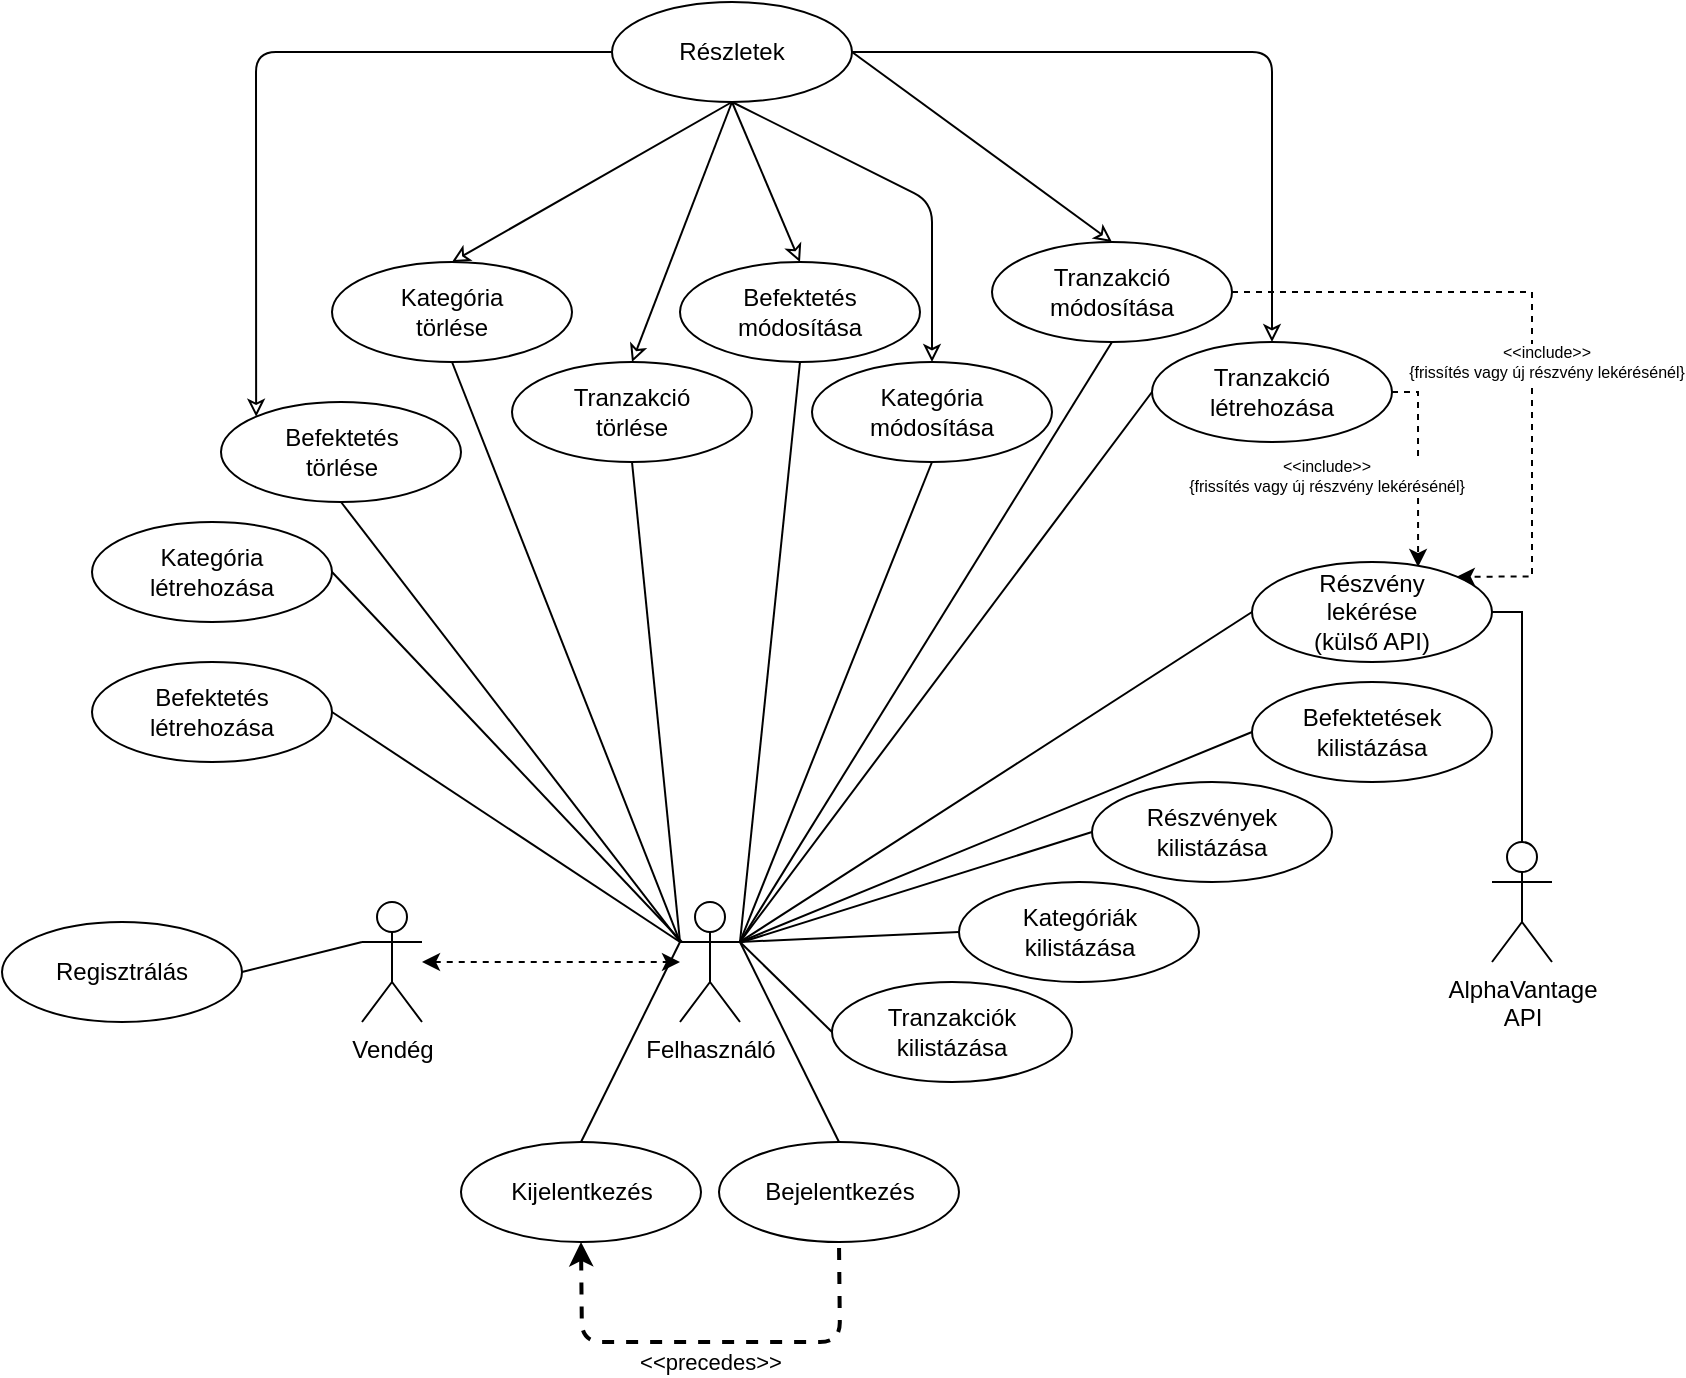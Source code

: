 <mxfile version="13.9.3" type="device"><diagram id="q2IQ5jdvF42SKmzKeFtO" name="Page-1"><mxGraphModel dx="1422" dy="1963" grid="1" gridSize="10" guides="1" tooltips="1" connect="1" arrows="1" fold="1" page="1" pageScale="1" pageWidth="827" pageHeight="1169" math="0" shadow="0"><root><mxCell id="0"/><mxCell id="1" parent="0"/><mxCell id="sCyCkQIcM9OmrSiOWoxN-1" value="Felhasználó" style="shape=umlActor;verticalLabelPosition=bottom;verticalAlign=top;html=1;outlineConnect=0;" vertex="1" parent="1"><mxGeometry x="364" y="390" width="30" height="60" as="geometry"/></mxCell><mxCell id="sCyCkQIcM9OmrSiOWoxN-11" value="" style="edgeStyle=orthogonalEdgeStyle;rounded=0;orthogonalLoop=1;jettySize=auto;html=1;dashed=1;startArrow=classic;startFill=1;" edge="1" parent="1" source="sCyCkQIcM9OmrSiOWoxN-4" target="sCyCkQIcM9OmrSiOWoxN-1"><mxGeometry relative="1" as="geometry"/></mxCell><mxCell id="sCyCkQIcM9OmrSiOWoxN-4" value="Vendég" style="shape=umlActor;verticalLabelPosition=bottom;verticalAlign=top;html=1;outlineConnect=0;" vertex="1" parent="1"><mxGeometry x="205" y="390" width="30" height="60" as="geometry"/></mxCell><mxCell id="sCyCkQIcM9OmrSiOWoxN-6" value="Regisztrálás" style="ellipse;whiteSpace=wrap;html=1;" vertex="1" parent="1"><mxGeometry x="25" y="400" width="120" height="50" as="geometry"/></mxCell><mxCell id="sCyCkQIcM9OmrSiOWoxN-7" value="Bejelentkezés" style="ellipse;whiteSpace=wrap;html=1;" vertex="1" parent="1"><mxGeometry x="383.5" y="510" width="120" height="50" as="geometry"/></mxCell><mxCell id="sCyCkQIcM9OmrSiOWoxN-8" value="Kijelentkezés" style="ellipse;whiteSpace=wrap;html=1;" vertex="1" parent="1"><mxGeometry x="254.5" y="510" width="120" height="50" as="geometry"/></mxCell><mxCell id="sCyCkQIcM9OmrSiOWoxN-9" value="Kategóriák&lt;br&gt;kilistázása" style="ellipse;whiteSpace=wrap;html=1;" vertex="1" parent="1"><mxGeometry x="503.5" y="380" width="120" height="50" as="geometry"/></mxCell><mxCell id="sCyCkQIcM9OmrSiOWoxN-10" value="Tranzakciók kilistázása" style="ellipse;whiteSpace=wrap;html=1;" vertex="1" parent="1"><mxGeometry x="440" y="430" width="120" height="50" as="geometry"/></mxCell><mxCell id="sCyCkQIcM9OmrSiOWoxN-12" value="Részvények&lt;br&gt;kilistázása" style="ellipse;whiteSpace=wrap;html=1;" vertex="1" parent="1"><mxGeometry x="570" y="330" width="120" height="50" as="geometry"/></mxCell><mxCell id="sCyCkQIcM9OmrSiOWoxN-13" value="Befektetések&lt;br&gt;kilistázása" style="ellipse;whiteSpace=wrap;html=1;" vertex="1" parent="1"><mxGeometry x="650" y="280" width="120" height="50" as="geometry"/></mxCell><mxCell id="sCyCkQIcM9OmrSiOWoxN-15" value="" style="endArrow=none;html=1;endFill=0;exitX=1;exitY=0.333;exitDx=0;exitDy=0;exitPerimeter=0;entryX=0;entryY=0.5;entryDx=0;entryDy=0;" edge="1" parent="1" source="sCyCkQIcM9OmrSiOWoxN-1" target="sCyCkQIcM9OmrSiOWoxN-10"><mxGeometry width="50" height="50" relative="1" as="geometry"><mxPoint x="205" y="330" as="sourcePoint"/><mxPoint x="255" y="280" as="targetPoint"/></mxGeometry></mxCell><mxCell id="sCyCkQIcM9OmrSiOWoxN-16" value="" style="endArrow=none;html=1;endFill=0;exitX=1;exitY=0.333;exitDx=0;exitDy=0;exitPerimeter=0;entryX=0;entryY=0.5;entryDx=0;entryDy=0;" edge="1" parent="1" source="sCyCkQIcM9OmrSiOWoxN-1" target="sCyCkQIcM9OmrSiOWoxN-9"><mxGeometry width="50" height="50" relative="1" as="geometry"><mxPoint x="389" y="400" as="sourcePoint"/><mxPoint x="445" y="375" as="targetPoint"/></mxGeometry></mxCell><mxCell id="sCyCkQIcM9OmrSiOWoxN-17" value="" style="endArrow=none;html=1;endFill=0;entryX=0;entryY=0.5;entryDx=0;entryDy=0;" edge="1" parent="1" target="sCyCkQIcM9OmrSiOWoxN-12"><mxGeometry width="50" height="50" relative="1" as="geometry"><mxPoint x="395" y="410" as="sourcePoint"/><mxPoint x="455" y="385" as="targetPoint"/></mxGeometry></mxCell><mxCell id="sCyCkQIcM9OmrSiOWoxN-18" value="" style="endArrow=none;html=1;endFill=0;exitX=1;exitY=0.333;exitDx=0;exitDy=0;exitPerimeter=0;entryX=0;entryY=0.5;entryDx=0;entryDy=0;" edge="1" parent="1" source="sCyCkQIcM9OmrSiOWoxN-1" target="sCyCkQIcM9OmrSiOWoxN-13"><mxGeometry width="50" height="50" relative="1" as="geometry"><mxPoint x="409" y="420" as="sourcePoint"/><mxPoint x="465" y="395" as="targetPoint"/></mxGeometry></mxCell><mxCell id="sCyCkQIcM9OmrSiOWoxN-19" value="" style="endArrow=none;dashed=1;html=1;strokeWidth=2;exitX=0.5;exitY=1;exitDx=0;exitDy=0;entryX=0.5;entryY=1;entryDx=0;entryDy=0;startArrow=classic;startFill=1;" edge="1" parent="1" source="sCyCkQIcM9OmrSiOWoxN-8" target="sCyCkQIcM9OmrSiOWoxN-7"><mxGeometry width="50" height="50" relative="1" as="geometry"><mxPoint x="265" y="690" as="sourcePoint"/><mxPoint x="315" y="640" as="targetPoint"/><Array as="points"><mxPoint x="315" y="610"/><mxPoint x="444" y="610"/></Array></mxGeometry></mxCell><mxCell id="sCyCkQIcM9OmrSiOWoxN-20" value="&amp;lt;&amp;lt;precedes&amp;gt;&amp;gt;" style="edgeLabel;html=1;align=center;verticalAlign=middle;resizable=0;points=[];" vertex="1" connectable="0" parent="sCyCkQIcM9OmrSiOWoxN-19"><mxGeometry x="0.154" y="1" relative="1" as="geometry"><mxPoint x="-18" y="11" as="offset"/></mxGeometry></mxCell><mxCell id="sCyCkQIcM9OmrSiOWoxN-21" value="Kategória&lt;br&gt;létrehozása" style="ellipse;whiteSpace=wrap;html=1;" vertex="1" parent="1"><mxGeometry x="70" y="200" width="120" height="50" as="geometry"/></mxCell><mxCell id="sCyCkQIcM9OmrSiOWoxN-51" style="edgeStyle=orthogonalEdgeStyle;rounded=0;orthogonalLoop=1;jettySize=auto;html=1;startArrow=none;startFill=0;endArrow=classic;endFill=1;entryX=0.692;entryY=0.05;entryDx=0;entryDy=0;exitX=1;exitY=0.5;exitDx=0;exitDy=0;entryPerimeter=0;dashed=1;" edge="1" parent="1" source="sCyCkQIcM9OmrSiOWoxN-22" target="sCyCkQIcM9OmrSiOWoxN-23"><mxGeometry relative="1" as="geometry"><mxPoint x="740" y="210" as="targetPoint"/><Array as="points"><mxPoint x="733" y="135"/></Array></mxGeometry></mxCell><mxCell id="sCyCkQIcM9OmrSiOWoxN-54" value="&amp;lt;&amp;lt;include&amp;gt;&amp;gt;&lt;br style=&quot;font-size: 8px;&quot;&gt;{frissítés vagy új részvény lekérésénél}" style="edgeLabel;html=1;align=center;verticalAlign=middle;resizable=0;points=[];fontSize=8;" vertex="1" connectable="0" parent="sCyCkQIcM9OmrSiOWoxN-51"><mxGeometry x="-0.272" y="-1" relative="1" as="geometry"><mxPoint x="-45.01" y="18.2" as="offset"/></mxGeometry></mxCell><mxCell id="sCyCkQIcM9OmrSiOWoxN-22" value="Tranzakció&lt;br&gt;létrehozása" style="ellipse;whiteSpace=wrap;html=1;" vertex="1" parent="1"><mxGeometry x="600" y="110" width="120" height="50" as="geometry"/></mxCell><mxCell id="sCyCkQIcM9OmrSiOWoxN-23" value="Részvény&lt;br&gt;lekérése&lt;br&gt;(külső API)" style="ellipse;whiteSpace=wrap;html=1;" vertex="1" parent="1"><mxGeometry x="650" y="220" width="120" height="50" as="geometry"/></mxCell><mxCell id="sCyCkQIcM9OmrSiOWoxN-24" value="Befektetés&lt;br&gt;létrehozása" style="ellipse;whiteSpace=wrap;html=1;" vertex="1" parent="1"><mxGeometry x="70" y="270" width="120" height="50" as="geometry"/></mxCell><mxCell id="sCyCkQIcM9OmrSiOWoxN-25" value="" style="endArrow=none;html=1;endFill=0;entryX=0;entryY=0.5;entryDx=0;entryDy=0;exitX=1;exitY=0.333;exitDx=0;exitDy=0;exitPerimeter=0;" edge="1" parent="1" source="sCyCkQIcM9OmrSiOWoxN-1" target="sCyCkQIcM9OmrSiOWoxN-22"><mxGeometry width="50" height="50" relative="1" as="geometry"><mxPoint x="420" y="420" as="sourcePoint"/><mxPoint x="445" y="335" as="targetPoint"/></mxGeometry></mxCell><mxCell id="sCyCkQIcM9OmrSiOWoxN-26" value="" style="endArrow=none;html=1;endFill=0;entryX=1;entryY=0.5;entryDx=0;entryDy=0;" edge="1" parent="1" target="sCyCkQIcM9OmrSiOWoxN-21"><mxGeometry width="50" height="50" relative="1" as="geometry"><mxPoint x="365" y="410" as="sourcePoint"/><mxPoint x="455" y="345" as="targetPoint"/></mxGeometry></mxCell><mxCell id="sCyCkQIcM9OmrSiOWoxN-27" value="" style="endArrow=none;html=1;endFill=0;exitX=1;exitY=0.333;exitDx=0;exitDy=0;exitPerimeter=0;entryX=0;entryY=0.5;entryDx=0;entryDy=0;" edge="1" parent="1" source="sCyCkQIcM9OmrSiOWoxN-1" target="sCyCkQIcM9OmrSiOWoxN-23"><mxGeometry width="50" height="50" relative="1" as="geometry"><mxPoint x="424" y="440" as="sourcePoint"/><mxPoint x="465" y="355" as="targetPoint"/></mxGeometry></mxCell><mxCell id="sCyCkQIcM9OmrSiOWoxN-28" value="" style="endArrow=none;html=1;endFill=0;exitX=0;exitY=0.333;exitDx=0;exitDy=0;exitPerimeter=0;entryX=1;entryY=0.5;entryDx=0;entryDy=0;" edge="1" parent="1" source="sCyCkQIcM9OmrSiOWoxN-1" target="sCyCkQIcM9OmrSiOWoxN-24"><mxGeometry width="50" height="50" relative="1" as="geometry"><mxPoint x="434" y="450" as="sourcePoint"/><mxPoint x="475" y="365" as="targetPoint"/></mxGeometry></mxCell><mxCell id="sCyCkQIcM9OmrSiOWoxN-29" value="" style="endArrow=none;html=1;endFill=0;exitX=0;exitY=0.333;exitDx=0;exitDy=0;exitPerimeter=0;entryX=1;entryY=0.5;entryDx=0;entryDy=0;" edge="1" parent="1" source="sCyCkQIcM9OmrSiOWoxN-4" target="sCyCkQIcM9OmrSiOWoxN-6"><mxGeometry width="50" height="50" relative="1" as="geometry"><mxPoint x="439" y="460" as="sourcePoint"/><mxPoint x="480" y="375" as="targetPoint"/></mxGeometry></mxCell><mxCell id="sCyCkQIcM9OmrSiOWoxN-30" value="" style="endArrow=none;html=1;endFill=0;exitX=0.5;exitY=0;exitDx=0;exitDy=0;entryX=0;entryY=0.333;entryDx=0;entryDy=0;entryPerimeter=0;" edge="1" parent="1" source="sCyCkQIcM9OmrSiOWoxN-8" target="sCyCkQIcM9OmrSiOWoxN-1"><mxGeometry width="50" height="50" relative="1" as="geometry"><mxPoint x="449" y="470" as="sourcePoint"/><mxPoint x="490" y="385" as="targetPoint"/></mxGeometry></mxCell><mxCell id="sCyCkQIcM9OmrSiOWoxN-31" value="" style="endArrow=none;html=1;endFill=0;exitX=0.5;exitY=0;exitDx=0;exitDy=0;entryX=1;entryY=0.333;entryDx=0;entryDy=0;entryPerimeter=0;" edge="1" parent="1" source="sCyCkQIcM9OmrSiOWoxN-7" target="sCyCkQIcM9OmrSiOWoxN-1"><mxGeometry width="50" height="50" relative="1" as="geometry"><mxPoint x="459" y="480" as="sourcePoint"/><mxPoint x="500" y="395" as="targetPoint"/></mxGeometry></mxCell><mxCell id="sCyCkQIcM9OmrSiOWoxN-52" style="edgeStyle=orthogonalEdgeStyle;rounded=0;orthogonalLoop=1;jettySize=auto;html=1;entryX=1;entryY=0;entryDx=0;entryDy=0;startArrow=none;startFill=0;endArrow=classic;endFill=1;exitX=1;exitY=0.5;exitDx=0;exitDy=0;dashed=1;" edge="1" parent="1" source="sCyCkQIcM9OmrSiOWoxN-32" target="sCyCkQIcM9OmrSiOWoxN-23"><mxGeometry relative="1" as="geometry"><Array as="points"><mxPoint x="790" y="85"/><mxPoint x="790" y="228"/></Array></mxGeometry></mxCell><mxCell id="sCyCkQIcM9OmrSiOWoxN-53" value="&amp;lt;&amp;lt;include&amp;gt;&amp;gt;&lt;br style=&quot;font-size: 8px;&quot;&gt;{frissítés vagy új részvény lekérésénél}" style="edgeLabel;html=1;align=center;verticalAlign=middle;resizable=0;points=[];fontSize=8;rotation=0;" vertex="1" connectable="0" parent="sCyCkQIcM9OmrSiOWoxN-52"><mxGeometry x="-0.333" y="-33" relative="1" as="geometry"><mxPoint x="46.67" y="2.0" as="offset"/></mxGeometry></mxCell><mxCell id="sCyCkQIcM9OmrSiOWoxN-32" value="Tranzakció módosítása" style="ellipse;whiteSpace=wrap;html=1;" vertex="1" parent="1"><mxGeometry x="520" y="60" width="120" height="50" as="geometry"/></mxCell><mxCell id="sCyCkQIcM9OmrSiOWoxN-33" value="Tranzakció&lt;br&gt;törlése" style="ellipse;whiteSpace=wrap;html=1;" vertex="1" parent="1"><mxGeometry x="280" y="120" width="120" height="50" as="geometry"/></mxCell><mxCell id="sCyCkQIcM9OmrSiOWoxN-35" value="Kategória&lt;br&gt;módosítása" style="ellipse;whiteSpace=wrap;html=1;" vertex="1" parent="1"><mxGeometry x="430" y="120" width="120" height="50" as="geometry"/></mxCell><mxCell id="sCyCkQIcM9OmrSiOWoxN-36" value="Kategória&lt;br&gt;törlése" style="ellipse;whiteSpace=wrap;html=1;" vertex="1" parent="1"><mxGeometry x="190" y="70" width="120" height="50" as="geometry"/></mxCell><mxCell id="sCyCkQIcM9OmrSiOWoxN-39" value="Befektetés&lt;br&gt;módosítása" style="ellipse;whiteSpace=wrap;html=1;" vertex="1" parent="1"><mxGeometry x="364" y="70" width="120" height="50" as="geometry"/></mxCell><mxCell id="sCyCkQIcM9OmrSiOWoxN-40" value="Befektetés&lt;br&gt;törlése" style="ellipse;whiteSpace=wrap;html=1;" vertex="1" parent="1"><mxGeometry x="134.5" y="140" width="120" height="50" as="geometry"/></mxCell><mxCell id="sCyCkQIcM9OmrSiOWoxN-41" value="" style="endArrow=none;html=1;endFill=0;entryX=0.5;entryY=1;entryDx=0;entryDy=0;exitX=0;exitY=0.333;exitDx=0;exitDy=0;exitPerimeter=0;" edge="1" parent="1" source="sCyCkQIcM9OmrSiOWoxN-1" target="sCyCkQIcM9OmrSiOWoxN-33"><mxGeometry width="50" height="50" relative="1" as="geometry"><mxPoint x="430" y="380" as="sourcePoint"/><mxPoint x="335" y="155.0" as="targetPoint"/></mxGeometry></mxCell><mxCell id="sCyCkQIcM9OmrSiOWoxN-42" value="" style="endArrow=none;html=1;endFill=0;exitX=0;exitY=0.333;exitDx=0;exitDy=0;exitPerimeter=0;entryX=0.5;entryY=1;entryDx=0;entryDy=0;" edge="1" parent="1" source="sCyCkQIcM9OmrSiOWoxN-1" target="sCyCkQIcM9OmrSiOWoxN-36"><mxGeometry width="50" height="50" relative="1" as="geometry"><mxPoint x="384" y="430" as="sourcePoint"/><mxPoint x="345" y="165.0" as="targetPoint"/></mxGeometry></mxCell><mxCell id="sCyCkQIcM9OmrSiOWoxN-44" value="" style="endArrow=none;html=1;endFill=0;exitX=1;exitY=0.333;exitDx=0;exitDy=0;exitPerimeter=0;entryX=0.5;entryY=1;entryDx=0;entryDy=0;" edge="1" parent="1" source="sCyCkQIcM9OmrSiOWoxN-1" target="sCyCkQIcM9OmrSiOWoxN-32"><mxGeometry width="50" height="50" relative="1" as="geometry"><mxPoint x="404" y="420" as="sourcePoint"/><mxPoint x="445" y="155" as="targetPoint"/></mxGeometry></mxCell><mxCell id="sCyCkQIcM9OmrSiOWoxN-45" value="" style="endArrow=none;html=1;endFill=0;exitX=1;exitY=0.333;exitDx=0;exitDy=0;exitPerimeter=0;entryX=0.5;entryY=1;entryDx=0;entryDy=0;" edge="1" parent="1" source="sCyCkQIcM9OmrSiOWoxN-1" target="sCyCkQIcM9OmrSiOWoxN-35"><mxGeometry width="50" height="50" relative="1" as="geometry"><mxPoint x="414" y="430" as="sourcePoint"/><mxPoint x="455" y="165" as="targetPoint"/></mxGeometry></mxCell><mxCell id="sCyCkQIcM9OmrSiOWoxN-47" value="" style="endArrow=none;html=1;endFill=0;exitX=1;exitY=0.333;exitDx=0;exitDy=0;exitPerimeter=0;entryX=0.5;entryY=1;entryDx=0;entryDy=0;" edge="1" parent="1" source="sCyCkQIcM9OmrSiOWoxN-1" target="sCyCkQIcM9OmrSiOWoxN-39"><mxGeometry width="50" height="50" relative="1" as="geometry"><mxPoint x="434" y="450" as="sourcePoint"/><mxPoint x="475" y="185" as="targetPoint"/></mxGeometry></mxCell><mxCell id="sCyCkQIcM9OmrSiOWoxN-48" value="" style="endArrow=none;html=1;endFill=0;exitX=0;exitY=0.333;exitDx=0;exitDy=0;exitPerimeter=0;entryX=0.5;entryY=1;entryDx=0;entryDy=0;" edge="1" parent="1" source="sCyCkQIcM9OmrSiOWoxN-1" target="sCyCkQIcM9OmrSiOWoxN-40"><mxGeometry width="50" height="50" relative="1" as="geometry"><mxPoint x="374" y="420" as="sourcePoint"/><mxPoint x="335" y="35.0" as="targetPoint"/></mxGeometry></mxCell><mxCell id="sCyCkQIcM9OmrSiOWoxN-50" style="edgeStyle=orthogonalEdgeStyle;rounded=0;orthogonalLoop=1;jettySize=auto;html=1;entryX=1;entryY=0.5;entryDx=0;entryDy=0;startArrow=none;startFill=0;endArrow=none;endFill=0;exitX=0.5;exitY=0;exitDx=0;exitDy=0;exitPerimeter=0;" edge="1" parent="1" source="sCyCkQIcM9OmrSiOWoxN-49" target="sCyCkQIcM9OmrSiOWoxN-23"><mxGeometry relative="1" as="geometry"><Array as="points"><mxPoint x="785" y="245"/></Array></mxGeometry></mxCell><mxCell id="sCyCkQIcM9OmrSiOWoxN-49" value="AlphaVantage&lt;br&gt;API" style="shape=umlActor;verticalLabelPosition=bottom;verticalAlign=top;html=1;outlineConnect=0;" vertex="1" parent="1"><mxGeometry x="770" y="360" width="30" height="60" as="geometry"/></mxCell><mxCell id="sCyCkQIcM9OmrSiOWoxN-55" value="Részletek" style="ellipse;whiteSpace=wrap;html=1;" vertex="1" parent="1"><mxGeometry x="330" y="-60" width="120" height="50" as="geometry"/></mxCell><mxCell id="sCyCkQIcM9OmrSiOWoxN-56" value="" style="endArrow=classic;html=1;fontSize=8;endFill=0;entryX=0.5;entryY=0;entryDx=0;entryDy=0;exitX=0.5;exitY=1;exitDx=0;exitDy=0;" edge="1" parent="1" source="sCyCkQIcM9OmrSiOWoxN-55" target="sCyCkQIcM9OmrSiOWoxN-36"><mxGeometry width="50" height="50" relative="1" as="geometry"><mxPoint x="200" y="10" as="sourcePoint"/><mxPoint x="250" y="-40" as="targetPoint"/></mxGeometry></mxCell><mxCell id="sCyCkQIcM9OmrSiOWoxN-57" value="" style="endArrow=classic;html=1;fontSize=8;endFill=0;entryX=0;entryY=0;entryDx=0;entryDy=0;exitX=0;exitY=0.5;exitDx=0;exitDy=0;" edge="1" parent="1" source="sCyCkQIcM9OmrSiOWoxN-55" target="sCyCkQIcM9OmrSiOWoxN-40"><mxGeometry width="50" height="50" relative="1" as="geometry"><mxPoint x="400" as="sourcePoint"/><mxPoint x="260" y="60" as="targetPoint"/><Array as="points"><mxPoint x="152" y="-35"/></Array></mxGeometry></mxCell><mxCell id="sCyCkQIcM9OmrSiOWoxN-58" value="" style="endArrow=classic;html=1;fontSize=8;endFill=0;entryX=0.5;entryY=0;entryDx=0;entryDy=0;exitX=0.5;exitY=1;exitDx=0;exitDy=0;" edge="1" parent="1" source="sCyCkQIcM9OmrSiOWoxN-55" target="sCyCkQIcM9OmrSiOWoxN-33"><mxGeometry width="50" height="50" relative="1" as="geometry"><mxPoint x="410" y="10" as="sourcePoint"/><mxPoint x="270" y="70" as="targetPoint"/></mxGeometry></mxCell><mxCell id="sCyCkQIcM9OmrSiOWoxN-59" value="" style="endArrow=classic;html=1;fontSize=8;endFill=0;entryX=0.5;entryY=0;entryDx=0;entryDy=0;exitX=0.5;exitY=1;exitDx=0;exitDy=0;" edge="1" parent="1" source="sCyCkQIcM9OmrSiOWoxN-55" target="sCyCkQIcM9OmrSiOWoxN-39"><mxGeometry width="50" height="50" relative="1" as="geometry"><mxPoint x="420" y="20" as="sourcePoint"/><mxPoint x="280" y="80" as="targetPoint"/></mxGeometry></mxCell><mxCell id="sCyCkQIcM9OmrSiOWoxN-60" value="" style="endArrow=classic;html=1;fontSize=8;endFill=0;entryX=0.5;entryY=0;entryDx=0;entryDy=0;exitX=0.5;exitY=1;exitDx=0;exitDy=0;" edge="1" parent="1" source="sCyCkQIcM9OmrSiOWoxN-55" target="sCyCkQIcM9OmrSiOWoxN-35"><mxGeometry width="50" height="50" relative="1" as="geometry"><mxPoint x="430" y="30" as="sourcePoint"/><mxPoint x="290" y="90" as="targetPoint"/><Array as="points"><mxPoint x="490" y="40"/></Array></mxGeometry></mxCell><mxCell id="sCyCkQIcM9OmrSiOWoxN-61" value="" style="endArrow=classic;html=1;fontSize=8;endFill=0;entryX=0.5;entryY=0;entryDx=0;entryDy=0;exitX=1;exitY=0.5;exitDx=0;exitDy=0;" edge="1" parent="1" source="sCyCkQIcM9OmrSiOWoxN-55" target="sCyCkQIcM9OmrSiOWoxN-32"><mxGeometry width="50" height="50" relative="1" as="geometry"><mxPoint x="440" y="40" as="sourcePoint"/><mxPoint x="300" y="100" as="targetPoint"/></mxGeometry></mxCell><mxCell id="sCyCkQIcM9OmrSiOWoxN-62" value="" style="endArrow=classic;html=1;fontSize=8;endFill=0;entryX=0.5;entryY=0;entryDx=0;entryDy=0;exitX=1;exitY=0.5;exitDx=0;exitDy=0;" edge="1" parent="1" source="sCyCkQIcM9OmrSiOWoxN-55" target="sCyCkQIcM9OmrSiOWoxN-22"><mxGeometry width="50" height="50" relative="1" as="geometry"><mxPoint x="450" y="50" as="sourcePoint"/><mxPoint x="310" y="110" as="targetPoint"/><Array as="points"><mxPoint x="660" y="-35"/></Array></mxGeometry></mxCell></root></mxGraphModel></diagram></mxfile>